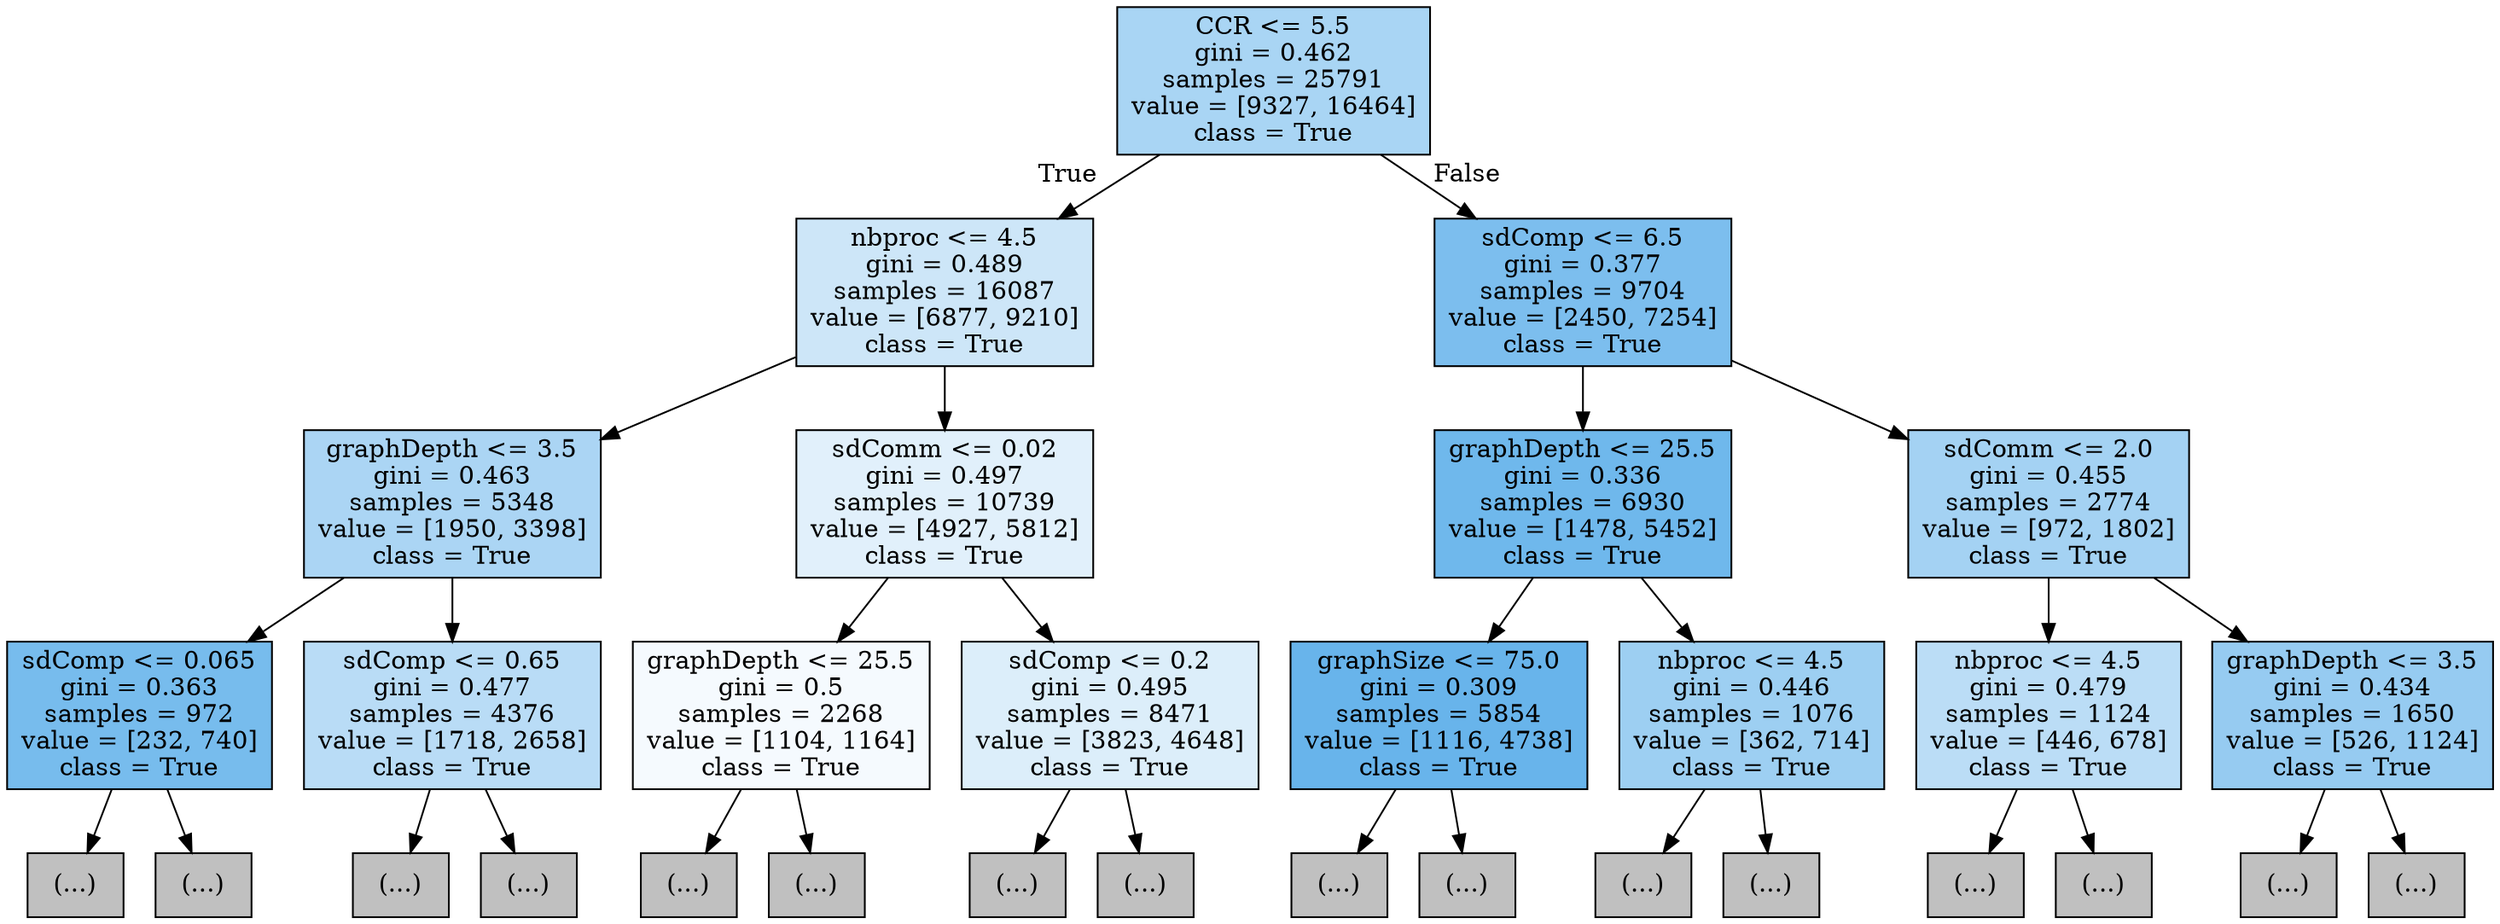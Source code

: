 digraph Tree {
node [shape=box, style="filled", color="black"] ;
0 [label="CCR <= 5.5\ngini = 0.462\nsamples = 25791\nvalue = [9327, 16464]\nclass = True", fillcolor="#a9d5f4"] ;
1 [label="nbproc <= 4.5\ngini = 0.489\nsamples = 16087\nvalue = [6877, 9210]\nclass = True", fillcolor="#cde6f8"] ;
0 -> 1 [labeldistance=2.5, labelangle=45, headlabel="True"] ;
2 [label="graphDepth <= 3.5\ngini = 0.463\nsamples = 5348\nvalue = [1950, 3398]\nclass = True", fillcolor="#abd5f4"] ;
1 -> 2 ;
3 [label="sdComp <= 0.065\ngini = 0.363\nsamples = 972\nvalue = [232, 740]\nclass = True", fillcolor="#77bced"] ;
2 -> 3 ;
4 [label="(...)", fillcolor="#C0C0C0"] ;
3 -> 4 ;
5 [label="(...)", fillcolor="#C0C0C0"] ;
3 -> 5 ;
24 [label="sdComp <= 0.65\ngini = 0.477\nsamples = 4376\nvalue = [1718, 2658]\nclass = True", fillcolor="#b9dcf6"] ;
2 -> 24 ;
25 [label="(...)", fillcolor="#C0C0C0"] ;
24 -> 25 ;
222 [label="(...)", fillcolor="#C0C0C0"] ;
24 -> 222 ;
255 [label="sdComm <= 0.02\ngini = 0.497\nsamples = 10739\nvalue = [4927, 5812]\nclass = True", fillcolor="#e1f0fb"] ;
1 -> 255 ;
256 [label="graphDepth <= 25.5\ngini = 0.5\nsamples = 2268\nvalue = [1104, 1164]\nclass = True", fillcolor="#f5fafe"] ;
255 -> 256 ;
257 [label="(...)", fillcolor="#C0C0C0"] ;
256 -> 257 ;
298 [label="(...)", fillcolor="#C0C0C0"] ;
256 -> 298 ;
303 [label="sdComp <= 0.2\ngini = 0.495\nsamples = 8471\nvalue = [3823, 4648]\nclass = True", fillcolor="#dceefa"] ;
255 -> 303 ;
304 [label="(...)", fillcolor="#C0C0C0"] ;
303 -> 304 ;
435 [label="(...)", fillcolor="#C0C0C0"] ;
303 -> 435 ;
522 [label="sdComp <= 6.5\ngini = 0.377\nsamples = 9704\nvalue = [2450, 7254]\nclass = True", fillcolor="#7cbeee"] ;
0 -> 522 [labeldistance=2.5, labelangle=-45, headlabel="False"] ;
523 [label="graphDepth <= 25.5\ngini = 0.336\nsamples = 6930\nvalue = [1478, 5452]\nclass = True", fillcolor="#6fb8ec"] ;
522 -> 523 ;
524 [label="graphSize <= 75.0\ngini = 0.309\nsamples = 5854\nvalue = [1116, 4738]\nclass = True", fillcolor="#68b4eb"] ;
523 -> 524 ;
525 [label="(...)", fillcolor="#C0C0C0"] ;
524 -> 525 ;
646 [label="(...)", fillcolor="#C0C0C0"] ;
524 -> 646 ;
663 [label="nbproc <= 4.5\ngini = 0.446\nsamples = 1076\nvalue = [362, 714]\nclass = True", fillcolor="#9dcff2"] ;
523 -> 663 ;
664 [label="(...)", fillcolor="#C0C0C0"] ;
663 -> 664 ;
675 [label="(...)", fillcolor="#C0C0C0"] ;
663 -> 675 ;
686 [label="sdComm <= 2.0\ngini = 0.455\nsamples = 2774\nvalue = [972, 1802]\nclass = True", fillcolor="#a4d2f3"] ;
522 -> 686 ;
687 [label="nbproc <= 4.5\ngini = 0.479\nsamples = 1124\nvalue = [446, 678]\nclass = True", fillcolor="#bbddf6"] ;
686 -> 687 ;
688 [label="(...)", fillcolor="#C0C0C0"] ;
687 -> 688 ;
701 [label="(...)", fillcolor="#C0C0C0"] ;
687 -> 701 ;
712 [label="graphDepth <= 3.5\ngini = 0.434\nsamples = 1650\nvalue = [526, 1124]\nclass = True", fillcolor="#96cbf1"] ;
686 -> 712 ;
713 [label="(...)", fillcolor="#C0C0C0"] ;
712 -> 713 ;
720 [label="(...)", fillcolor="#C0C0C0"] ;
712 -> 720 ;
}